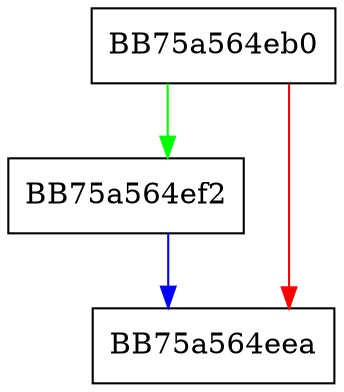 digraph get_selector_base_op {
  node [shape="box"];
  graph [splines=ortho];
  BB75a564eb0 -> BB75a564ef2 [color="green"];
  BB75a564eb0 -> BB75a564eea [color="red"];
  BB75a564ef2 -> BB75a564eea [color="blue"];
}